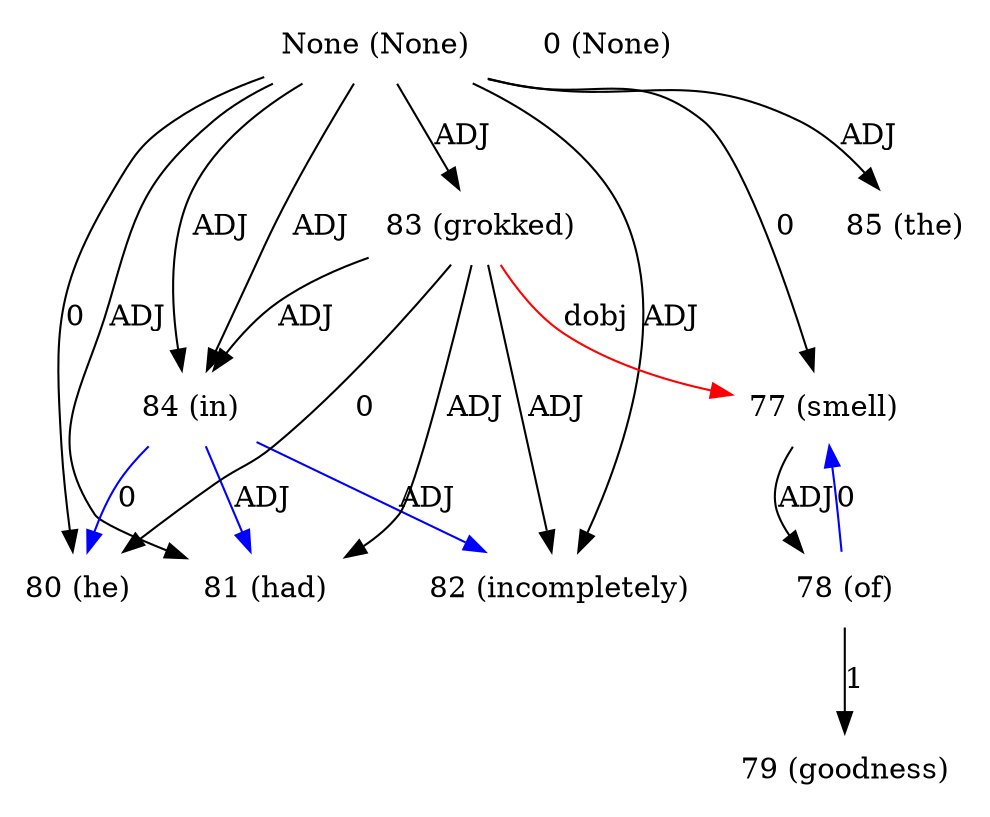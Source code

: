 digraph G{
edge [dir=forward]
node [shape=plaintext]

None [label="None (None)"]
None -> 80 [label="0"]
None -> 84 [label="ADJ"]
None -> 81 [label="ADJ"]
None -> 82 [label="ADJ"]
None [label="None (None)"]
None -> 83 [label="ADJ"]
None -> 84 [label="ADJ"]
None [label="None (None)"]
None -> 77 [label="0"]
None [label="None (None)"]
None -> 85 [label="ADJ"]
0 [label="0 (None)"]
77 [label="77 (smell)"]
77 -> 78 [label="ADJ"]
83 -> 77 [label="dobj", color="red"]
78 [label="78 (of)"]
78 -> 79 [label="1"]
78 -> 77 [label="0", color="blue"]
79 [label="79 (goodness)"]
80 [label="80 (he)"]
81 [label="81 (had)"]
82 [label="82 (incompletely)"]
83 [label="83 (grokked)"]
83 -> 80 [label="0"]
83 -> 81 [label="ADJ"]
83 -> 82 [label="ADJ"]
83 -> 84 [label="ADJ"]
84 [label="84 (in)"]
84 -> 80 [label="0", color="blue"]
84 -> 81 [label="ADJ", color="blue"]
84 -> 82 [label="ADJ", color="blue"]
85 [label="85 (the)"]
}
